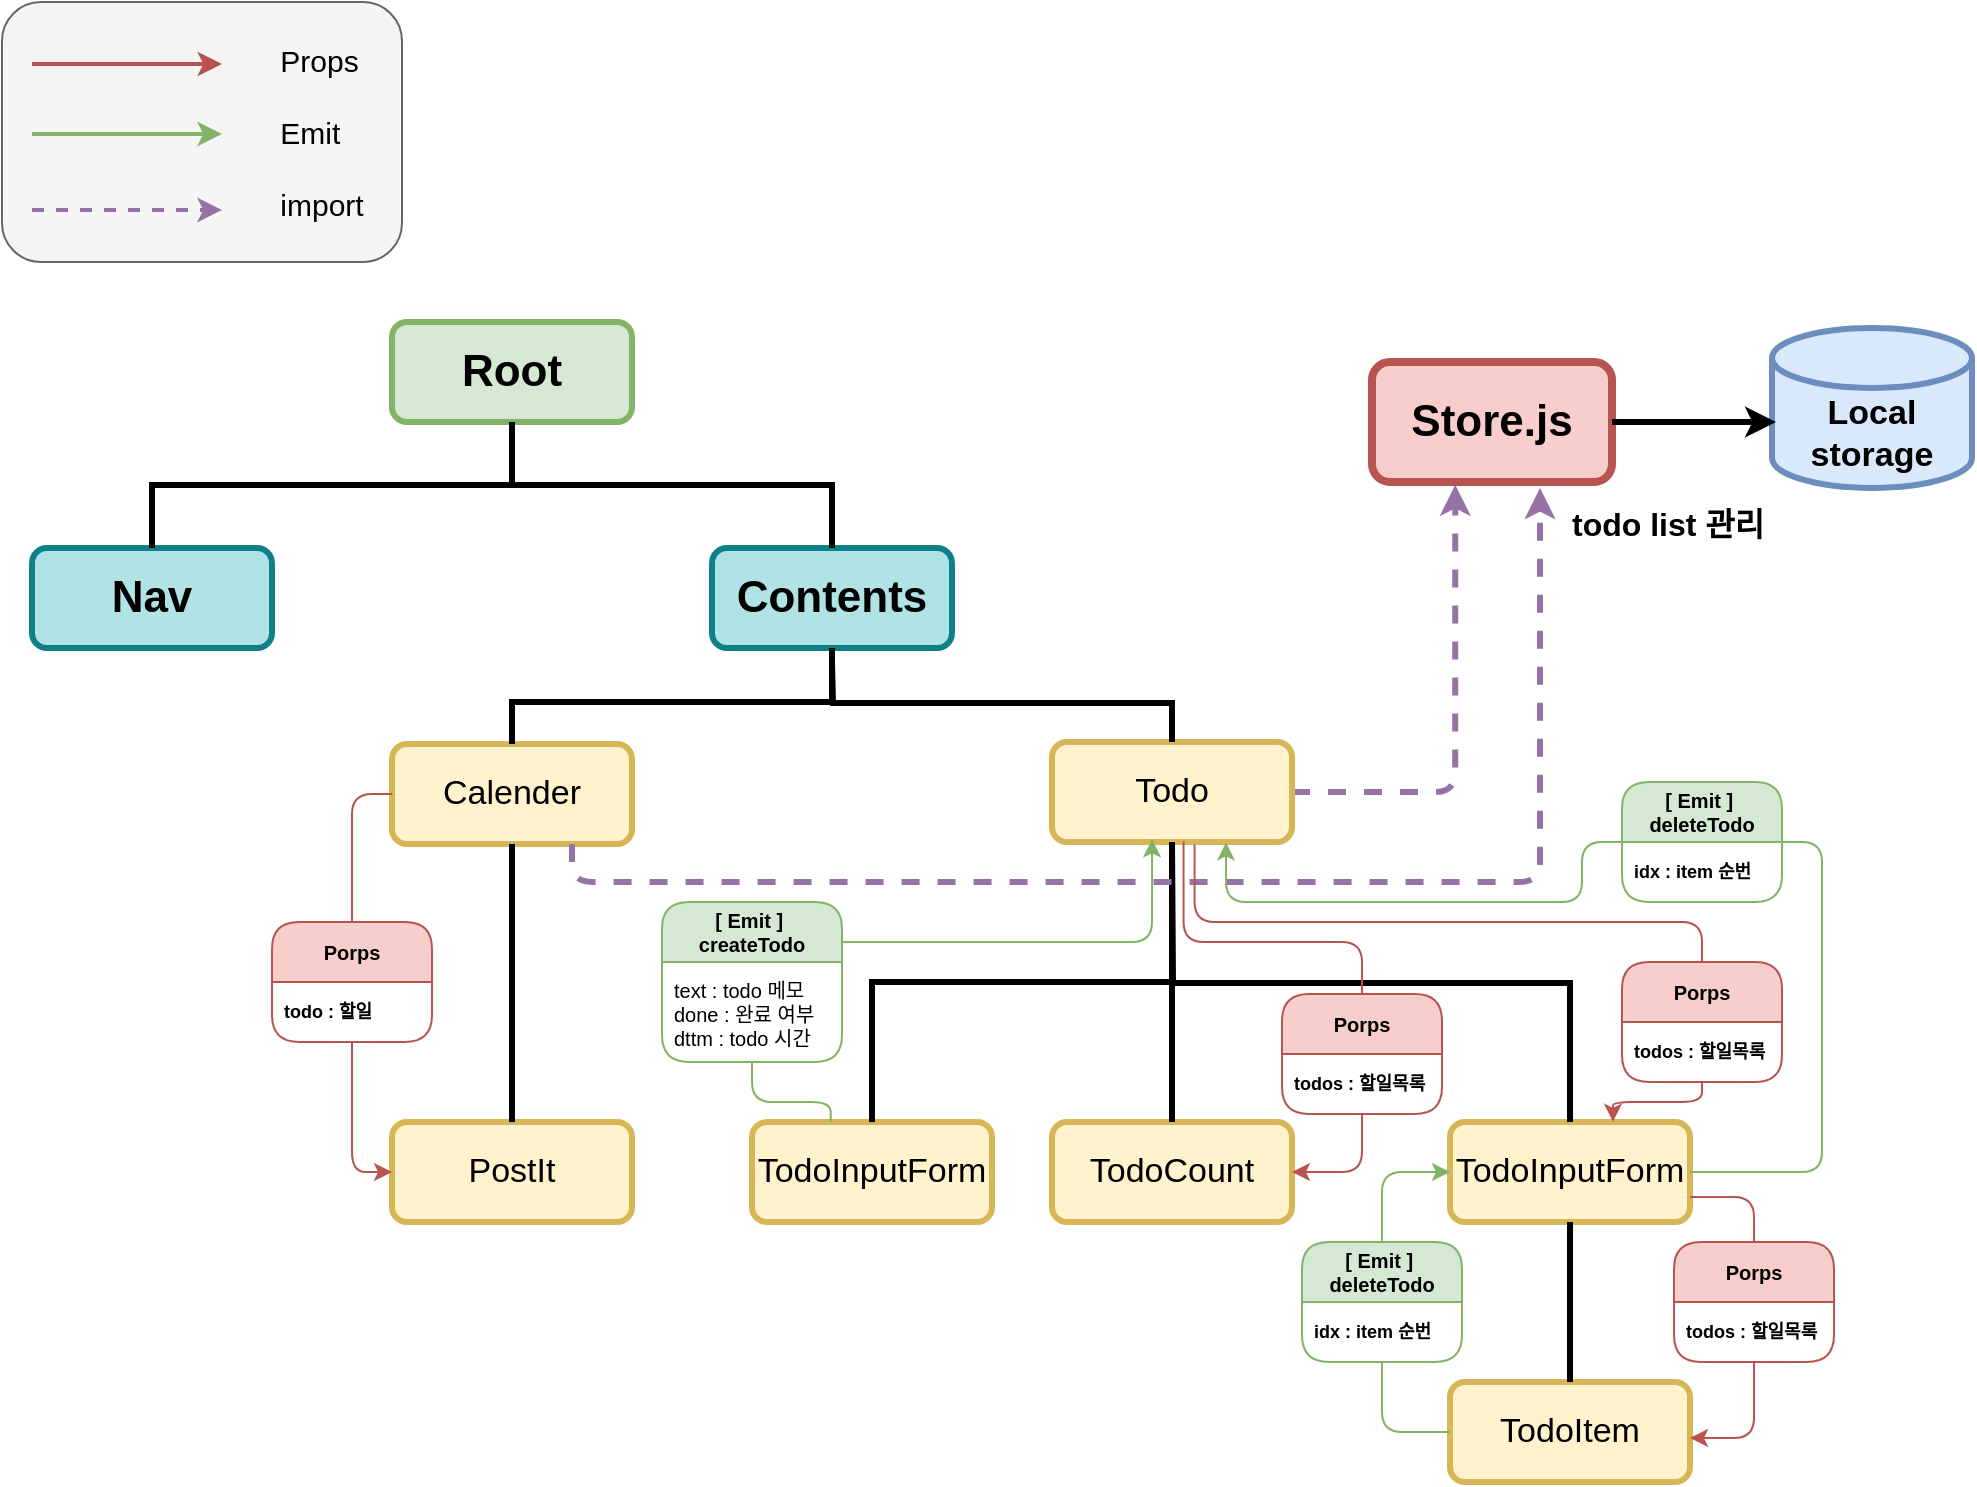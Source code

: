 <mxfile version="22.1.18" type="github">
  <diagram name="Page-1" id="5f0bae14-7c28-e335-631c-24af17079c00">
    <mxGraphModel dx="1631" dy="933" grid="1" gridSize="10" guides="1" tooltips="1" connect="1" arrows="1" fold="1" page="1" pageScale="1" pageWidth="1100" pageHeight="850" background="none" math="0" shadow="0">
      <root>
        <mxCell id="0" />
        <mxCell id="1" parent="0" />
        <mxCell id="OZHb4zPASjDrgLWmTo2S-56" style="edgeStyle=orthogonalEdgeStyle;rounded=0;orthogonalLoop=1;jettySize=auto;html=1;exitX=0.5;exitY=0;exitDx=0;exitDy=0;" edge="1" parent="1" source="OZHb4zPASjDrgLWmTo2S-1">
          <mxGeometry relative="1" as="geometry">
            <mxPoint x="305.176" y="219.941" as="targetPoint" />
          </mxGeometry>
        </mxCell>
        <mxCell id="OZHb4zPASjDrgLWmTo2S-1" value="&lt;b style=&quot;font-size: 22px;&quot;&gt;&lt;font style=&quot;font-size: 22px;&quot;&gt;Root&lt;/font&gt;&lt;/b&gt;" style="rounded=1;whiteSpace=wrap;html=1;fillColor=#d5e8d4;strokeColor=#82b366;strokeWidth=3;fontSize=22;" vertex="1" parent="1">
          <mxGeometry x="245" y="210" width="120" height="50" as="geometry" />
        </mxCell>
        <mxCell id="OZHb4zPASjDrgLWmTo2S-5" value="&lt;font style=&quot;font-size: 22px;&quot;&gt;&lt;span style=&quot;font-size: 22px;&quot;&gt;Nav&lt;/span&gt;&lt;/font&gt;" style="rounded=1;whiteSpace=wrap;html=1;fillColor=#b0e3e6;strokeColor=#0e8088;strokeWidth=3;verticalAlign=middle;fontSize=22;fontStyle=1" vertex="1" parent="1">
          <mxGeometry x="65" y="323" width="120" height="50" as="geometry" />
        </mxCell>
        <mxCell id="OZHb4zPASjDrgLWmTo2S-6" value="Contents" style="rounded=1;whiteSpace=wrap;html=1;fillColor=#b0e3e6;strokeColor=#0e8088;strokeWidth=3;verticalAlign=middle;fontSize=22;fontStyle=1" vertex="1" parent="1">
          <mxGeometry x="405" y="323" width="120" height="50" as="geometry" />
        </mxCell>
        <mxCell id="OZHb4zPASjDrgLWmTo2S-7" value="TodoItem" style="rounded=1;whiteSpace=wrap;html=1;fontSize=17;strokeWidth=3;fillColor=#fff2cc;strokeColor=#d6b656;" vertex="1" parent="1">
          <mxGeometry x="774" y="740" width="120" height="50" as="geometry" />
        </mxCell>
        <mxCell id="OZHb4zPASjDrgLWmTo2S-8" value="PostIt" style="rounded=1;whiteSpace=wrap;html=1;fontSize=17;strokeWidth=3;fillColor=#fff2cc;strokeColor=#d6b656;" vertex="1" parent="1">
          <mxGeometry x="245" y="610" width="120" height="50" as="geometry" />
        </mxCell>
        <mxCell id="OZHb4zPASjDrgLWmTo2S-9" value="Calender" style="rounded=1;whiteSpace=wrap;html=1;fontSize=17;strokeWidth=3;fillColor=#fff2cc;strokeColor=#d6b656;" vertex="1" parent="1">
          <mxGeometry x="245" y="421" width="120" height="50" as="geometry" />
        </mxCell>
        <mxCell id="OZHb4zPASjDrgLWmTo2S-55" value="" style="edgeStyle=orthogonalEdgeStyle;rounded=1;orthogonalLoop=1;jettySize=auto;html=1;strokeWidth=3;dashed=1;fillColor=#e1d5e7;strokeColor=#9673a6;entryX=0.347;entryY=1.023;entryDx=0;entryDy=0;entryPerimeter=0;curved=0;" edge="1" parent="1" source="OZHb4zPASjDrgLWmTo2S-10" target="OZHb4zPASjDrgLWmTo2S-54">
          <mxGeometry relative="1" as="geometry" />
        </mxCell>
        <mxCell id="OZHb4zPASjDrgLWmTo2S-10" value="Todo" style="rounded=1;whiteSpace=wrap;html=1;fontSize=17;strokeWidth=3;fillColor=#fff2cc;strokeColor=#d6b656;" vertex="1" parent="1">
          <mxGeometry x="575" y="420" width="120" height="50" as="geometry" />
        </mxCell>
        <mxCell id="OZHb4zPASjDrgLWmTo2S-12" value="TodoCount" style="rounded=1;whiteSpace=wrap;html=1;fontSize=17;strokeWidth=3;fillColor=#fff2cc;strokeColor=#d6b656;" vertex="1" parent="1">
          <mxGeometry x="575" y="610" width="120" height="50" as="geometry" />
        </mxCell>
        <mxCell id="OZHb4zPASjDrgLWmTo2S-13" value="TodoInputForm" style="rounded=1;whiteSpace=wrap;html=1;fontSize=17;strokeWidth=3;fillColor=#fff2cc;strokeColor=#d6b656;" vertex="1" parent="1">
          <mxGeometry x="425" y="610" width="120" height="50" as="geometry" />
        </mxCell>
        <mxCell id="OZHb4zPASjDrgLWmTo2S-14" value="TodoInputForm" style="rounded=1;whiteSpace=wrap;html=1;fontSize=17;strokeWidth=3;fillColor=#fff2cc;strokeColor=#d6b656;" vertex="1" parent="1">
          <mxGeometry x="774" y="610" width="120" height="50" as="geometry" />
        </mxCell>
        <mxCell id="OZHb4zPASjDrgLWmTo2S-16" value="" style="endArrow=none;html=1;rounded=0;entryX=0.5;entryY=1;entryDx=0;entryDy=0;exitX=0.5;exitY=0;exitDx=0;exitDy=0;edgeStyle=orthogonalEdgeStyle;strokeColor=default;curved=0;strokeWidth=3;" edge="1" parent="1" source="OZHb4zPASjDrgLWmTo2S-5" target="OZHb4zPASjDrgLWmTo2S-1">
          <mxGeometry width="50" height="50" relative="1" as="geometry">
            <mxPoint x="225" y="540" as="sourcePoint" />
            <mxPoint x="275" y="490" as="targetPoint" />
          </mxGeometry>
        </mxCell>
        <mxCell id="OZHb4zPASjDrgLWmTo2S-34" value="" style="endArrow=none;html=1;rounded=0;entryX=0.5;entryY=1;entryDx=0;entryDy=0;exitX=0.5;exitY=0;exitDx=0;exitDy=0;edgeStyle=orthogonalEdgeStyle;strokeWidth=3;" edge="1" parent="1" source="OZHb4zPASjDrgLWmTo2S-6" target="OZHb4zPASjDrgLWmTo2S-1">
          <mxGeometry width="50" height="50" relative="1" as="geometry">
            <mxPoint x="435" y="650" as="sourcePoint" />
            <mxPoint x="485" y="600" as="targetPoint" />
          </mxGeometry>
        </mxCell>
        <mxCell id="OZHb4zPASjDrgLWmTo2S-35" value="" style="endArrow=none;html=1;rounded=0;exitX=0.5;exitY=0;exitDx=0;exitDy=0;entryX=0.5;entryY=1;entryDx=0;entryDy=0;edgeStyle=orthogonalEdgeStyle;strokeWidth=3;" edge="1" parent="1" source="OZHb4zPASjDrgLWmTo2S-9" target="OZHb4zPASjDrgLWmTo2S-6">
          <mxGeometry width="50" height="50" relative="1" as="geometry">
            <mxPoint x="475" y="420" as="sourcePoint" />
            <mxPoint x="525" y="370" as="targetPoint" />
            <Array as="points">
              <mxPoint x="305" y="400" />
              <mxPoint x="465" y="400" />
            </Array>
          </mxGeometry>
        </mxCell>
        <mxCell id="OZHb4zPASjDrgLWmTo2S-36" value="" style="endArrow=none;html=1;rounded=0;exitX=0.5;exitY=0;exitDx=0;exitDy=0;edgeStyle=orthogonalEdgeStyle;strokeWidth=3;" edge="1" parent="1" source="OZHb4zPASjDrgLWmTo2S-10">
          <mxGeometry width="50" height="50" relative="1" as="geometry">
            <mxPoint x="595" y="490" as="sourcePoint" />
            <mxPoint x="465" y="380" as="targetPoint" />
          </mxGeometry>
        </mxCell>
        <mxCell id="OZHb4zPASjDrgLWmTo2S-38" value="" style="endArrow=none;html=1;rounded=0;entryX=0.5;entryY=1;entryDx=0;entryDy=0;exitX=0.5;exitY=0;exitDx=0;exitDy=0;edgeStyle=orthogonalEdgeStyle;strokeWidth=3;fontSize=17;" edge="1" parent="1" source="OZHb4zPASjDrgLWmTo2S-8" target="OZHb4zPASjDrgLWmTo2S-9">
          <mxGeometry width="50" height="50" relative="1" as="geometry">
            <mxPoint x="205" y="531" as="sourcePoint" />
            <mxPoint x="255" y="481" as="targetPoint" />
          </mxGeometry>
        </mxCell>
        <mxCell id="OZHb4zPASjDrgLWmTo2S-39" value="" style="endArrow=none;html=1;rounded=0;entryX=0.5;entryY=1;entryDx=0;entryDy=0;exitX=0.5;exitY=0;exitDx=0;exitDy=0;edgeStyle=orthogonalEdgeStyle;strokeWidth=3;fontSize=17;" edge="1" parent="1" source="OZHb4zPASjDrgLWmTo2S-13" target="OZHb4zPASjDrgLWmTo2S-10">
          <mxGeometry width="50" height="50" relative="1" as="geometry">
            <mxPoint x="485" y="650" as="sourcePoint" />
            <mxPoint x="535" y="600" as="targetPoint" />
          </mxGeometry>
        </mxCell>
        <mxCell id="OZHb4zPASjDrgLWmTo2S-40" value="" style="endArrow=none;html=1;rounded=0;exitX=0.5;exitY=0;exitDx=0;exitDy=0;edgeStyle=orthogonalEdgeStyle;strokeWidth=3;fontSize=17;" edge="1" parent="1" source="OZHb4zPASjDrgLWmTo2S-12">
          <mxGeometry width="50" height="50" relative="1" as="geometry">
            <mxPoint x="615" y="650" as="sourcePoint" />
            <mxPoint x="635" y="470" as="targetPoint" />
          </mxGeometry>
        </mxCell>
        <mxCell id="OZHb4zPASjDrgLWmTo2S-41" value="" style="endArrow=none;html=1;rounded=0;exitX=0.5;exitY=0;exitDx=0;exitDy=0;edgeStyle=orthogonalEdgeStyle;strokeWidth=3;fontSize=17;" edge="1" parent="1" source="OZHb4zPASjDrgLWmTo2S-14">
          <mxGeometry width="50" height="50" relative="1" as="geometry">
            <mxPoint x="765" y="640" as="sourcePoint" />
            <mxPoint x="635" y="470" as="targetPoint" />
          </mxGeometry>
        </mxCell>
        <mxCell id="OZHb4zPASjDrgLWmTo2S-42" value="" style="endArrow=none;html=1;rounded=0;entryX=0.5;entryY=1;entryDx=0;entryDy=0;exitX=0.5;exitY=0;exitDx=0;exitDy=0;strokeWidth=3;fontSize=17;" edge="1" parent="1" source="OZHb4zPASjDrgLWmTo2S-7" target="OZHb4zPASjDrgLWmTo2S-14">
          <mxGeometry width="50" height="50" relative="1" as="geometry">
            <mxPoint x="824" y="730" as="sourcePoint" />
            <mxPoint x="874" y="680" as="targetPoint" />
          </mxGeometry>
        </mxCell>
        <mxCell id="OZHb4zPASjDrgLWmTo2S-54" value="&lt;b style=&quot;font-size: 22px;&quot;&gt;&lt;font style=&quot;font-size: 22px;&quot;&gt;Store.js&lt;/font&gt;&lt;/b&gt;" style="whiteSpace=wrap;html=1;fontSize=22;fillColor=#f8cecc;strokeColor=#b85450;rounded=1;strokeWidth=4;fontFamily=Helvetica;" vertex="1" parent="1">
          <mxGeometry x="735" y="230" width="120" height="60" as="geometry" />
        </mxCell>
        <mxCell id="OZHb4zPASjDrgLWmTo2S-57" value="&lt;b style=&quot;font-size: 17px;&quot;&gt;Local&lt;br&gt;storage&lt;/b&gt;" style="shape=cylinder3;whiteSpace=wrap;html=1;boundedLbl=1;backgroundOutline=1;size=15;strokeWidth=3;fillColor=#dae8fc;strokeColor=#6c8ebf;" vertex="1" parent="1">
          <mxGeometry x="935" y="213" width="100" height="80" as="geometry" />
        </mxCell>
        <mxCell id="OZHb4zPASjDrgLWmTo2S-58" style="edgeStyle=orthogonalEdgeStyle;rounded=0;orthogonalLoop=1;jettySize=auto;html=1;entryX=0.02;entryY=0.588;entryDx=0;entryDy=0;entryPerimeter=0;strokeWidth=3;" edge="1" parent="1" source="OZHb4zPASjDrgLWmTo2S-54" target="OZHb4zPASjDrgLWmTo2S-57">
          <mxGeometry relative="1" as="geometry" />
        </mxCell>
        <mxCell id="OZHb4zPASjDrgLWmTo2S-59" value="" style="endArrow=classic;html=1;rounded=1;exitX=0.75;exitY=1;exitDx=0;exitDy=0;edgeStyle=orthogonalEdgeStyle;fillColor=#e1d5e7;strokeColor=#9673a6;strokeWidth=3;dashed=1;entryX=0.7;entryY=1.05;entryDx=0;entryDy=0;entryPerimeter=0;curved=0;" edge="1" parent="1" source="OZHb4zPASjDrgLWmTo2S-9" target="OZHb4zPASjDrgLWmTo2S-54">
          <mxGeometry width="50" height="50" relative="1" as="geometry">
            <mxPoint x="335" y="491" as="sourcePoint" />
            <mxPoint x="875" y="320" as="targetPoint" />
            <Array as="points">
              <mxPoint x="335" y="490" />
              <mxPoint x="819" y="490" />
            </Array>
          </mxGeometry>
        </mxCell>
        <mxCell id="OZHb4zPASjDrgLWmTo2S-73" value="" style="rounded=1;whiteSpace=wrap;html=1;fillColor=#f5f5f5;strokeWidth=1;fontColor=#333333;strokeColor=#666666;" vertex="1" parent="1">
          <mxGeometry x="50" y="50" width="200" height="130" as="geometry" />
        </mxCell>
        <mxCell id="OZHb4zPASjDrgLWmTo2S-81" value="&lt;h1&gt;&lt;font style=&quot;font-size: 16px;&quot;&gt;todo list 관리&lt;/font&gt;&lt;/h1&gt;" style="text;html=1;strokeColor=none;fillColor=none;spacing=5;spacingTop=-20;whiteSpace=wrap;overflow=hidden;rounded=0;align=left;verticalAlign=middle;" vertex="1" parent="1">
          <mxGeometry x="830" y="293" width="120" height="32" as="geometry" />
        </mxCell>
        <mxCell id="OZHb4zPASjDrgLWmTo2S-129" style="edgeStyle=orthogonalEdgeStyle;rounded=1;orthogonalLoop=1;jettySize=auto;html=1;entryX=0;entryY=0.5;entryDx=0;entryDy=0;fontFamily=Helvetica;fontSize=9;fontColor=default;fillColor=#d5e8d4;strokeColor=#82b366;curved=0;" edge="1" parent="1" source="OZHb4zPASjDrgLWmTo2S-90" target="OZHb4zPASjDrgLWmTo2S-14">
          <mxGeometry relative="1" as="geometry" />
        </mxCell>
        <mxCell id="OZHb4zPASjDrgLWmTo2S-130" style="edgeStyle=orthogonalEdgeStyle;rounded=1;orthogonalLoop=1;jettySize=auto;html=1;entryX=0;entryY=0.5;entryDx=0;entryDy=0;fontFamily=Helvetica;fontSize=9;fontColor=default;endArrow=none;endFill=0;fillColor=#d5e8d4;strokeColor=#82b366;curved=0;" edge="1" parent="1" source="OZHb4zPASjDrgLWmTo2S-90" target="OZHb4zPASjDrgLWmTo2S-7">
          <mxGeometry relative="1" as="geometry" />
        </mxCell>
        <mxCell id="OZHb4zPASjDrgLWmTo2S-90" value="&lt;h1 style=&quot;border-color: var(--border-color); font-size: 10px;&quot;&gt;&lt;font style=&quot;border-color: var(--border-color);&quot;&gt;[ Emit ]&amp;nbsp;&lt;br style=&quot;border-color: var(--border-color);&quot;&gt;&lt;/font&gt;deleteTodo&lt;/h1&gt;" style="swimlane;fontStyle=0;childLayout=stackLayout;horizontal=1;startSize=30;horizontalStack=0;resizeParent=1;resizeParentMax=0;resizeLast=0;collapsible=1;marginBottom=0;whiteSpace=wrap;html=1;swimlaneFillColor=none;rounded=1;fillColor=#d5e8d4;strokeColor=#82b366;" vertex="1" parent="1">
          <mxGeometry x="700" y="670" width="80" height="60" as="geometry">
            <mxRectangle x="720" y="727" width="90" height="50" as="alternateBounds" />
          </mxGeometry>
        </mxCell>
        <mxCell id="OZHb4zPASjDrgLWmTo2S-91" value="&lt;h1 style=&quot;border-color: var(--border-color); font-size: 9px;&quot;&gt;idx : item 순번&lt;/h1&gt;" style="text;strokeColor=none;fillColor=none;align=left;verticalAlign=middle;spacingLeft=4;spacingRight=4;overflow=hidden;points=[[0,0.5],[1,0.5]];portConstraint=eastwest;rotatable=0;whiteSpace=wrap;html=1;rounded=1;fontSize=9;horizontal=1;" vertex="1" parent="OZHb4zPASjDrgLWmTo2S-90">
          <mxGeometry y="30" width="80" height="30" as="geometry" />
        </mxCell>
        <mxCell id="OZHb4zPASjDrgLWmTo2S-96" value="&lt;h1 style=&quot;border-color: var(--border-color); font-size: 10px;&quot;&gt;&lt;font style=&quot;border-color: var(--border-color);&quot;&gt;[ Emit ]&amp;nbsp;&lt;br style=&quot;border-color: var(--border-color);&quot;&gt;&lt;/font&gt;deleteTodo&lt;/h1&gt;" style="swimlane;fontStyle=0;childLayout=stackLayout;horizontal=1;startSize=30;horizontalStack=0;resizeParent=1;resizeParentMax=0;resizeLast=0;collapsible=1;marginBottom=0;whiteSpace=wrap;html=1;swimlaneFillColor=none;rounded=1;fillColor=#d5e8d4;strokeColor=#82b366;" vertex="1" parent="1">
          <mxGeometry x="860" y="440" width="80" height="60" as="geometry">
            <mxRectangle x="720" y="727" width="90" height="50" as="alternateBounds" />
          </mxGeometry>
        </mxCell>
        <mxCell id="OZHb4zPASjDrgLWmTo2S-97" value="&lt;h1 style=&quot;border-color: var(--border-color); font-size: 9px;&quot;&gt;idx : item 순번&lt;/h1&gt;" style="text;strokeColor=none;fillColor=none;align=left;verticalAlign=middle;spacingLeft=4;spacingRight=4;overflow=hidden;points=[[0,0.5],[1,0.5]];portConstraint=eastwest;rotatable=0;whiteSpace=wrap;html=1;rounded=1;fontSize=9;horizontal=1;" vertex="1" parent="OZHb4zPASjDrgLWmTo2S-96">
          <mxGeometry y="30" width="80" height="30" as="geometry" />
        </mxCell>
        <mxCell id="OZHb4zPASjDrgLWmTo2S-98" value="&lt;h1 style=&quot;border-color: var(--border-color); font-size: 10px;&quot;&gt;&lt;font style=&quot;border-color: var(--border-color);&quot;&gt;Porps&lt;/font&gt;&lt;br&gt;&lt;/h1&gt;" style="swimlane;fontStyle=0;childLayout=stackLayout;horizontal=1;startSize=30;horizontalStack=0;resizeParent=1;resizeParentMax=0;resizeLast=0;collapsible=1;marginBottom=0;whiteSpace=wrap;html=1;swimlaneFillColor=none;rounded=1;fillColor=#f8cecc;strokeColor=#b85450;" vertex="1" parent="1">
          <mxGeometry x="860" y="530" width="80" height="60" as="geometry">
            <mxRectangle x="720" y="727" width="90" height="50" as="alternateBounds" />
          </mxGeometry>
        </mxCell>
        <mxCell id="OZHb4zPASjDrgLWmTo2S-99" value="&lt;h1 style=&quot;border-color: var(--border-color); font-size: 9px;&quot;&gt;todos : 할일목록&lt;/h1&gt;" style="text;strokeColor=none;fillColor=none;align=left;verticalAlign=middle;spacingLeft=4;spacingRight=4;overflow=hidden;points=[[0,0.5],[1,0.5]];portConstraint=eastwest;rotatable=0;whiteSpace=wrap;html=1;rounded=1;fontSize=9;horizontal=1;" vertex="1" parent="OZHb4zPASjDrgLWmTo2S-98">
          <mxGeometry y="30" width="80" height="30" as="geometry" />
        </mxCell>
        <mxCell id="OZHb4zPASjDrgLWmTo2S-127" style="edgeStyle=orthogonalEdgeStyle;rounded=1;orthogonalLoop=1;jettySize=auto;html=1;entryX=1;entryY=0.75;entryDx=0;entryDy=0;fontFamily=Helvetica;fontSize=9;fontColor=default;endArrow=none;endFill=0;fillColor=#f8cecc;strokeColor=#b85450;curved=0;" edge="1" parent="1" source="OZHb4zPASjDrgLWmTo2S-101" target="OZHb4zPASjDrgLWmTo2S-14">
          <mxGeometry relative="1" as="geometry" />
        </mxCell>
        <mxCell id="OZHb4zPASjDrgLWmTo2S-101" value="&lt;h1 style=&quot;border-color: var(--border-color); font-size: 10px;&quot;&gt;&lt;font style=&quot;border-color: var(--border-color);&quot;&gt;Porps&lt;/font&gt;&lt;br&gt;&lt;/h1&gt;" style="swimlane;fontStyle=0;childLayout=stackLayout;horizontal=1;startSize=30;horizontalStack=0;resizeParent=1;resizeParentMax=0;resizeLast=0;collapsible=1;marginBottom=0;whiteSpace=wrap;html=1;swimlaneFillColor=none;rounded=1;fillColor=#f8cecc;strokeColor=#b85450;" vertex="1" parent="1">
          <mxGeometry x="886" y="670" width="80" height="60" as="geometry">
            <mxRectangle x="720" y="727" width="90" height="50" as="alternateBounds" />
          </mxGeometry>
        </mxCell>
        <mxCell id="OZHb4zPASjDrgLWmTo2S-102" value="&lt;h1 style=&quot;border-color: var(--border-color); font-size: 9px;&quot;&gt;todos : 할일목록&lt;/h1&gt;" style="text;strokeColor=none;fillColor=none;align=left;verticalAlign=middle;spacingLeft=4;spacingRight=4;overflow=hidden;points=[[0,0.5],[1,0.5]];portConstraint=eastwest;rotatable=0;whiteSpace=wrap;html=1;rounded=1;fontSize=9;horizontal=1;" vertex="1" parent="OZHb4zPASjDrgLWmTo2S-101">
          <mxGeometry y="30" width="80" height="30" as="geometry" />
        </mxCell>
        <mxCell id="OZHb4zPASjDrgLWmTo2S-107" value="&lt;h1 style=&quot;border-color: var(--border-color); font-size: 10px;&quot;&gt;&lt;font style=&quot;border-color: var(--border-color);&quot;&gt;[ Emit ]&amp;nbsp;&lt;br style=&quot;border-color: var(--border-color);&quot;&gt;&lt;/font&gt;createTodo&lt;/h1&gt;" style="swimlane;fontStyle=0;childLayout=stackLayout;horizontal=1;startSize=30;horizontalStack=0;resizeParent=1;resizeParentMax=0;resizeLast=0;collapsible=1;marginBottom=0;whiteSpace=wrap;html=1;swimlaneFillColor=none;rounded=1;fillColor=#d5e8d4;strokeColor=#82b366;" vertex="1" parent="1">
          <mxGeometry x="380" y="500" width="90" height="80" as="geometry">
            <mxRectangle x="720" y="727" width="90" height="50" as="alternateBounds" />
          </mxGeometry>
        </mxCell>
        <mxCell id="OZHb4zPASjDrgLWmTo2S-108" value="&lt;h1 style=&quot;border-color: var(--border-color); font-size: 10px;&quot;&gt;&lt;font style=&quot;border-color: var(--border-color); font-weight: normal;&quot;&gt;&lt;font style=&quot;border-color: var(--border-color);&quot;&gt;text : todo 메모&lt;br style=&quot;border-color: var(--border-color);&quot;&gt;&lt;/font&gt;done : 완료 여부&lt;br style=&quot;border-color: var(--border-color);&quot;&gt;dttm : todo 시간&lt;/font&gt;&lt;/h1&gt;" style="text;strokeColor=none;fillColor=none;align=left;verticalAlign=middle;spacingLeft=4;spacingRight=4;overflow=hidden;points=[[0,0.5],[1,0.5]];portConstraint=eastwest;rotatable=0;whiteSpace=wrap;html=1;rounded=1;fontSize=9;horizontal=1;" vertex="1" parent="OZHb4zPASjDrgLWmTo2S-107">
          <mxGeometry y="30" width="90" height="50" as="geometry" />
        </mxCell>
        <mxCell id="OZHb4zPASjDrgLWmTo2S-136" style="edgeStyle=orthogonalEdgeStyle;rounded=1;orthogonalLoop=1;jettySize=auto;html=1;entryX=1;entryY=0.5;entryDx=0;entryDy=0;fontFamily=Helvetica;fontSize=9;fontColor=default;curved=0;fillColor=#f8cecc;strokeColor=#b85450;" edge="1" parent="1" source="OZHb4zPASjDrgLWmTo2S-116" target="OZHb4zPASjDrgLWmTo2S-12">
          <mxGeometry relative="1" as="geometry" />
        </mxCell>
        <mxCell id="OZHb4zPASjDrgLWmTo2S-116" value="&lt;h1 style=&quot;border-color: var(--border-color); font-size: 10px;&quot;&gt;&lt;font style=&quot;border-color: var(--border-color);&quot;&gt;Porps&lt;/font&gt;&lt;br&gt;&lt;/h1&gt;" style="swimlane;fontStyle=0;childLayout=stackLayout;horizontal=1;startSize=30;horizontalStack=0;resizeParent=1;resizeParentMax=0;resizeLast=0;collapsible=1;marginBottom=0;whiteSpace=wrap;html=1;swimlaneFillColor=none;rounded=1;fillColor=#f8cecc;strokeColor=#b85450;" vertex="1" parent="1">
          <mxGeometry x="690" y="546" width="80" height="60" as="geometry">
            <mxRectangle x="720" y="727" width="90" height="50" as="alternateBounds" />
          </mxGeometry>
        </mxCell>
        <mxCell id="OZHb4zPASjDrgLWmTo2S-117" value="&lt;h1 style=&quot;border-color: var(--border-color); font-size: 9px;&quot;&gt;todos : 할일목록&lt;/h1&gt;" style="text;strokeColor=none;fillColor=none;align=left;verticalAlign=middle;spacingLeft=4;spacingRight=4;overflow=hidden;points=[[0,0.5],[1,0.5]];portConstraint=eastwest;rotatable=0;whiteSpace=wrap;html=1;rounded=1;fontSize=9;horizontal=1;" vertex="1" parent="OZHb4zPASjDrgLWmTo2S-116">
          <mxGeometry y="30" width="80" height="30" as="geometry" />
        </mxCell>
        <mxCell id="OZHb4zPASjDrgLWmTo2S-121" style="edgeStyle=orthogonalEdgeStyle;rounded=1;orthogonalLoop=1;jettySize=auto;html=1;entryX=0.594;entryY=1.027;entryDx=0;entryDy=0;entryPerimeter=0;fontFamily=Helvetica;fontSize=9;fontColor=default;exitX=0.5;exitY=0;exitDx=0;exitDy=0;curved=0;endArrow=none;endFill=0;fillColor=#f8cecc;strokeColor=#b85450;" edge="1" parent="1" source="OZHb4zPASjDrgLWmTo2S-98" target="OZHb4zPASjDrgLWmTo2S-10">
          <mxGeometry relative="1" as="geometry">
            <Array as="points">
              <mxPoint x="900" y="510" />
              <mxPoint x="646" y="510" />
            </Array>
          </mxGeometry>
        </mxCell>
        <mxCell id="OZHb4zPASjDrgLWmTo2S-122" style="edgeStyle=orthogonalEdgeStyle;rounded=1;orthogonalLoop=1;jettySize=auto;html=1;exitX=0.5;exitY=1;exitDx=0;exitDy=0;entryX=0.679;entryY=-0.002;entryDx=0;entryDy=0;entryPerimeter=0;fontFamily=Helvetica;fontSize=9;fontColor=default;endArrow=classic;endFill=1;curved=0;fillColor=#f8cecc;strokeColor=#b85450;" edge="1" parent="1" source="OZHb4zPASjDrgLWmTo2S-98" target="OZHb4zPASjDrgLWmTo2S-14">
          <mxGeometry relative="1" as="geometry">
            <Array as="points">
              <mxPoint x="900" y="600" />
              <mxPoint x="856" y="600" />
            </Array>
          </mxGeometry>
        </mxCell>
        <mxCell id="OZHb4zPASjDrgLWmTo2S-124" style="edgeStyle=orthogonalEdgeStyle;rounded=1;orthogonalLoop=1;jettySize=auto;html=1;exitX=1;exitY=0.5;exitDx=0;exitDy=0;fontFamily=Helvetica;fontSize=9;fontColor=default;endArrow=none;endFill=0;fillColor=#d5e8d4;strokeColor=#82b366;curved=0;" edge="1" parent="1" source="OZHb4zPASjDrgLWmTo2S-14">
          <mxGeometry relative="1" as="geometry">
            <mxPoint x="940" y="470" as="targetPoint" />
            <Array as="points">
              <mxPoint x="960" y="635" />
              <mxPoint x="960" y="470" />
              <mxPoint x="940" y="470" />
            </Array>
          </mxGeometry>
        </mxCell>
        <mxCell id="OZHb4zPASjDrgLWmTo2S-125" style="edgeStyle=orthogonalEdgeStyle;rounded=1;orthogonalLoop=1;jettySize=auto;html=1;exitX=0;exitY=0.5;exitDx=0;exitDy=0;entryX=0.725;entryY=1.004;entryDx=0;entryDy=0;entryPerimeter=0;fontFamily=Helvetica;fontSize=9;fontColor=default;fillColor=#d5e8d4;strokeColor=#82b366;curved=0;" edge="1" parent="1" source="OZHb4zPASjDrgLWmTo2S-96" target="OZHb4zPASjDrgLWmTo2S-10">
          <mxGeometry relative="1" as="geometry">
            <Array as="points">
              <mxPoint x="840" y="470" />
              <mxPoint x="840" y="500" />
              <mxPoint x="662" y="500" />
            </Array>
          </mxGeometry>
        </mxCell>
        <mxCell id="OZHb4zPASjDrgLWmTo2S-128" style="edgeStyle=orthogonalEdgeStyle;rounded=1;orthogonalLoop=1;jettySize=auto;html=1;exitX=0.5;exitY=1;exitDx=0;exitDy=0;entryX=1;entryY=0.56;entryDx=0;entryDy=0;entryPerimeter=0;fontFamily=Helvetica;fontSize=9;fontColor=default;fillColor=#f8cecc;strokeColor=#b85450;curved=0;" edge="1" parent="1" source="OZHb4zPASjDrgLWmTo2S-101" target="OZHb4zPASjDrgLWmTo2S-7">
          <mxGeometry relative="1" as="geometry" />
        </mxCell>
        <mxCell id="OZHb4zPASjDrgLWmTo2S-131" style="edgeStyle=orthogonalEdgeStyle;rounded=1;orthogonalLoop=1;jettySize=auto;html=1;entryX=0.328;entryY=0;entryDx=0;entryDy=0;entryPerimeter=0;fontFamily=Helvetica;fontSize=9;fontColor=default;curved=0;endArrow=none;endFill=0;fillColor=#d5e8d4;strokeColor=#82b366;" edge="1" parent="1" source="OZHb4zPASjDrgLWmTo2S-107" target="OZHb4zPASjDrgLWmTo2S-13">
          <mxGeometry relative="1" as="geometry" />
        </mxCell>
        <mxCell id="OZHb4zPASjDrgLWmTo2S-132" style="edgeStyle=orthogonalEdgeStyle;rounded=1;orthogonalLoop=1;jettySize=auto;html=1;exitX=1;exitY=0.25;exitDx=0;exitDy=0;entryX=0.417;entryY=0.973;entryDx=0;entryDy=0;entryPerimeter=0;fontFamily=Helvetica;fontSize=9;fontColor=default;curved=0;fillColor=#d5e8d4;strokeColor=#82b366;" edge="1" parent="1" source="OZHb4zPASjDrgLWmTo2S-107" target="OZHb4zPASjDrgLWmTo2S-10">
          <mxGeometry relative="1" as="geometry" />
        </mxCell>
        <mxCell id="OZHb4zPASjDrgLWmTo2S-133" style="edgeStyle=orthogonalEdgeStyle;rounded=1;orthogonalLoop=1;jettySize=auto;html=1;entryX=0.548;entryY=0.996;entryDx=0;entryDy=0;entryPerimeter=0;fontFamily=Helvetica;fontSize=9;fontColor=default;endArrow=none;endFill=0;curved=0;fillColor=#f8cecc;strokeColor=#b85450;" edge="1" parent="1" source="OZHb4zPASjDrgLWmTo2S-116" target="OZHb4zPASjDrgLWmTo2S-10">
          <mxGeometry relative="1" as="geometry">
            <Array as="points">
              <mxPoint x="730" y="520" />
              <mxPoint x="641" y="520" />
            </Array>
          </mxGeometry>
        </mxCell>
        <mxCell id="OZHb4zPASjDrgLWmTo2S-142" style="edgeStyle=orthogonalEdgeStyle;rounded=1;orthogonalLoop=1;jettySize=auto;html=1;entryX=0;entryY=0.5;entryDx=0;entryDy=0;fontFamily=Helvetica;fontSize=9;fontColor=default;fillColor=#f8cecc;strokeColor=#b85450;curved=0;" edge="1" parent="1" source="OZHb4zPASjDrgLWmTo2S-139" target="OZHb4zPASjDrgLWmTo2S-8">
          <mxGeometry relative="1" as="geometry" />
        </mxCell>
        <mxCell id="OZHb4zPASjDrgLWmTo2S-143" style="edgeStyle=orthogonalEdgeStyle;rounded=1;orthogonalLoop=1;jettySize=auto;html=1;exitX=0.5;exitY=0;exitDx=0;exitDy=0;entryX=0;entryY=0.5;entryDx=0;entryDy=0;fontFamily=Helvetica;fontSize=9;fontColor=default;endArrow=none;endFill=0;fillColor=#f8cecc;strokeColor=#b85450;curved=0;" edge="1" parent="1" source="OZHb4zPASjDrgLWmTo2S-139" target="OZHb4zPASjDrgLWmTo2S-9">
          <mxGeometry relative="1" as="geometry" />
        </mxCell>
        <mxCell id="OZHb4zPASjDrgLWmTo2S-139" value="&lt;h1 style=&quot;border-color: var(--border-color); font-size: 10px;&quot;&gt;&lt;font style=&quot;border-color: var(--border-color);&quot;&gt;Porps&lt;/font&gt;&lt;br&gt;&lt;/h1&gt;" style="swimlane;fontStyle=0;childLayout=stackLayout;horizontal=1;startSize=30;horizontalStack=0;resizeParent=1;resizeParentMax=0;resizeLast=0;collapsible=1;marginBottom=0;whiteSpace=wrap;html=1;swimlaneFillColor=none;rounded=1;fillColor=#f8cecc;strokeColor=#b85450;" vertex="1" parent="1">
          <mxGeometry x="185" y="510" width="80" height="60" as="geometry">
            <mxRectangle x="720" y="727" width="90" height="50" as="alternateBounds" />
          </mxGeometry>
        </mxCell>
        <mxCell id="OZHb4zPASjDrgLWmTo2S-140" value="&lt;h1 style=&quot;border-color: var(--border-color); font-size: 9px;&quot;&gt;todo : 할일&lt;/h1&gt;" style="text;strokeColor=none;fillColor=none;align=left;verticalAlign=middle;spacingLeft=4;spacingRight=4;overflow=hidden;points=[[0,0.5],[1,0.5]];portConstraint=eastwest;rotatable=0;whiteSpace=wrap;html=1;rounded=1;fontSize=9;horizontal=1;" vertex="1" parent="OZHb4zPASjDrgLWmTo2S-139">
          <mxGeometry y="30" width="80" height="30" as="geometry" />
        </mxCell>
        <mxCell id="OZHb4zPASjDrgLWmTo2S-145" value="" style="endArrow=classic;html=1;rounded=0;fontFamily=Helvetica;fontSize=9;fontColor=default;entryX=0.453;entryY=0.294;entryDx=0;entryDy=0;entryPerimeter=0;strokeWidth=2;fillColor=#f8cecc;strokeColor=#b85450;" edge="1" parent="1">
          <mxGeometry width="50" height="50" relative="1" as="geometry">
            <mxPoint x="65" y="81.02" as="sourcePoint" />
            <mxPoint x="160.045" y="81.0" as="targetPoint" />
          </mxGeometry>
        </mxCell>
        <mxCell id="OZHb4zPASjDrgLWmTo2S-146" value="" style="endArrow=classic;html=1;rounded=0;fontFamily=Helvetica;fontSize=9;fontColor=default;entryX=0.453;entryY=0.294;entryDx=0;entryDy=0;entryPerimeter=0;strokeWidth=2;fillColor=#d5e8d4;strokeColor=#82b366;" edge="1" parent="1">
          <mxGeometry width="50" height="50" relative="1" as="geometry">
            <mxPoint x="65" y="116" as="sourcePoint" />
            <mxPoint x="160" y="116" as="targetPoint" />
          </mxGeometry>
        </mxCell>
        <mxCell id="OZHb4zPASjDrgLWmTo2S-147" value="" style="endArrow=classic;html=1;rounded=0;fontFamily=Helvetica;fontSize=9;fontColor=default;entryX=0.453;entryY=0.294;entryDx=0;entryDy=0;entryPerimeter=0;strokeWidth=2;dashed=1;fillColor=#e1d5e7;strokeColor=#9673a6;" edge="1" parent="1">
          <mxGeometry width="50" height="50" relative="1" as="geometry">
            <mxPoint x="65" y="154" as="sourcePoint" />
            <mxPoint x="160" y="154" as="targetPoint" />
          </mxGeometry>
        </mxCell>
        <mxCell id="OZHb4zPASjDrgLWmTo2S-151" value="&lt;div style=&quot;text-align: left; font-size: 15px;&quot;&gt;&lt;span style=&quot;background-color: initial;&quot;&gt;&lt;font style=&quot;font-size: 15px;&quot;&gt;Props&lt;/font&gt;&lt;/span&gt;&lt;/div&gt;&lt;div style=&quot;text-align: left; font-size: 15px;&quot;&gt;&lt;span style=&quot;background-color: initial;&quot;&gt;&lt;font style=&quot;font-size: 15px;&quot;&gt;&lt;br&gt;&lt;/font&gt;&lt;/span&gt;&lt;/div&gt;&lt;div style=&quot;text-align: left; font-size: 15px;&quot;&gt;&lt;span style=&quot;background-color: initial;&quot;&gt;&lt;font style=&quot;font-size: 15px;&quot;&gt;Emit&amp;nbsp;&lt;/font&gt;&lt;/span&gt;&lt;/div&gt;&lt;div style=&quot;text-align: left; font-size: 15px;&quot;&gt;&lt;span style=&quot;background-color: initial;&quot;&gt;&lt;font style=&quot;font-size: 15px;&quot;&gt;&lt;br&gt;&lt;/font&gt;&lt;/span&gt;&lt;/div&gt;&lt;div style=&quot;text-align: left; font-size: 15px;&quot;&gt;&lt;span style=&quot;background-color: initial;&quot;&gt;&lt;font style=&quot;font-size: 15px;&quot;&gt;import&lt;/font&gt;&lt;/span&gt;&lt;/div&gt;" style="text;html=1;strokeColor=none;fillColor=none;align=center;verticalAlign=middle;whiteSpace=wrap;rounded=0;fontSize=9;fontFamily=Helvetica;fontColor=default;" vertex="1" parent="1">
          <mxGeometry x="180" y="65" width="60" height="100" as="geometry" />
        </mxCell>
      </root>
    </mxGraphModel>
  </diagram>
</mxfile>
